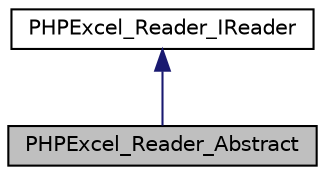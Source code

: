 digraph "PHPExcel_Reader_Abstract"
{
  edge [fontname="Helvetica",fontsize="10",labelfontname="Helvetica",labelfontsize="10"];
  node [fontname="Helvetica",fontsize="10",shape=record];
  Node10 [label="PHPExcel_Reader_Abstract",height=0.2,width=0.4,color="black", fillcolor="grey75", style="filled", fontcolor="black"];
  Node11 -> Node10 [dir="back",color="midnightblue",fontsize="10",style="solid",fontname="Helvetica"];
  Node11 [label="PHPExcel_Reader_IReader",height=0.2,width=0.4,color="black", fillcolor="white", style="filled",URL="$interface_p_h_p_excel___reader___i_reader.html"];
}
